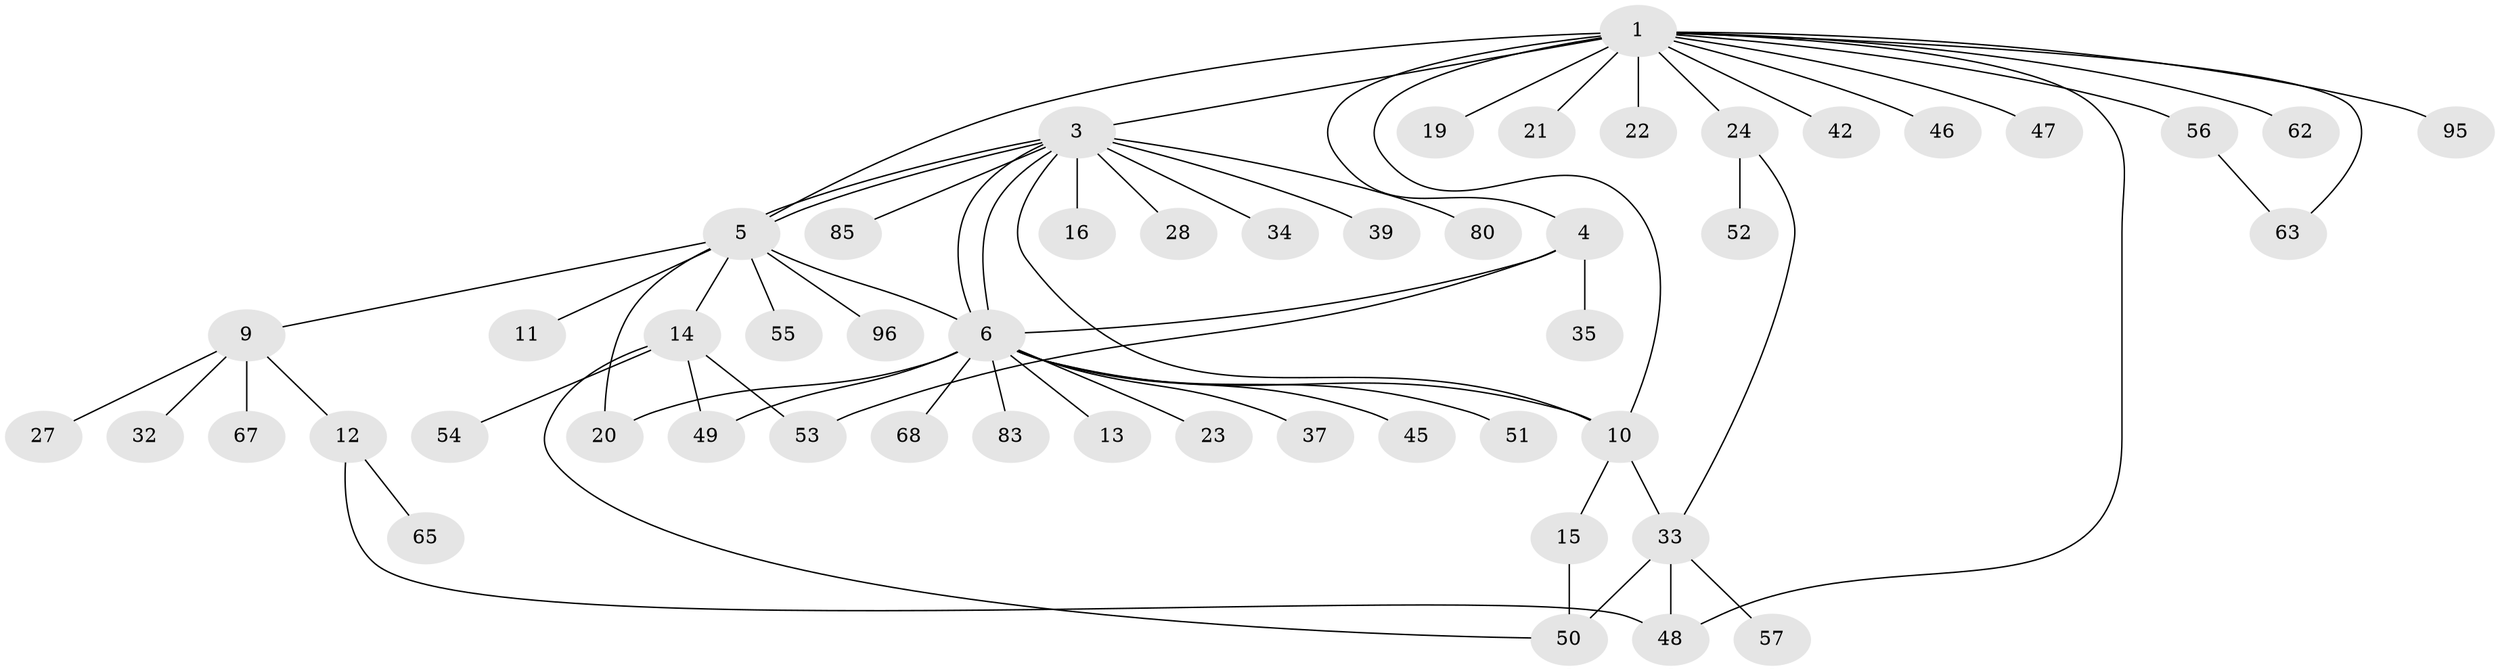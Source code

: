 // original degree distribution, {7: 0.02912621359223301, 15: 0.009708737864077669, 4: 0.02912621359223301, 9: 0.02912621359223301, 6: 0.06796116504854369, 5: 0.038834951456310676, 1: 0.5339805825242718, 3: 0.07766990291262135, 2: 0.18446601941747573}
// Generated by graph-tools (version 1.1) at 2025/14/03/09/25 04:14:36]
// undirected, 51 vertices, 66 edges
graph export_dot {
graph [start="1"]
  node [color=gray90,style=filled];
  1 [super="+2+17+44+31"];
  3;
  4;
  5 [super="+7+58"];
  6 [super="+8+18+88"];
  9 [super="+36"];
  10 [super="+25"];
  11;
  12;
  13;
  14 [super="+38+86+87"];
  15;
  16 [super="+98+71+61+43"];
  19;
  20 [super="+93"];
  21 [super="+77"];
  22;
  23;
  24;
  27;
  28;
  32;
  33 [super="+72+73+94"];
  34;
  35;
  37;
  39;
  42;
  45 [super="+59"];
  46;
  47;
  48 [super="+89+64"];
  49;
  50;
  51 [super="+101"];
  52 [super="+99"];
  53;
  54;
  55;
  56;
  57;
  62;
  63 [super="+70+78+92+82+79"];
  65;
  67;
  68;
  80;
  83;
  85;
  95;
  96;
  1 -- 19;
  1 -- 48;
  1 -- 3 [weight=3];
  1 -- 4;
  1 -- 22;
  1 -- 46;
  1 -- 95;
  1 -- 10;
  1 -- 42;
  1 -- 47 [weight=2];
  1 -- 21 [weight=2];
  1 -- 24;
  1 -- 56;
  1 -- 62;
  1 -- 63;
  1 -- 5 [weight=2];
  3 -- 5 [weight=2];
  3 -- 5;
  3 -- 6;
  3 -- 6;
  3 -- 10;
  3 -- 16;
  3 -- 28;
  3 -- 34;
  3 -- 39;
  3 -- 80;
  3 -- 85;
  4 -- 35;
  4 -- 53;
  4 -- 6;
  5 -- 9;
  5 -- 11;
  5 -- 20;
  5 -- 55;
  5 -- 96;
  5 -- 14;
  5 -- 6;
  6 -- 23;
  6 -- 68;
  6 -- 37;
  6 -- 10;
  6 -- 13;
  6 -- 45;
  6 -- 83;
  6 -- 20;
  6 -- 49;
  6 -- 51;
  9 -- 12;
  9 -- 27;
  9 -- 32;
  9 -- 67;
  10 -- 15;
  10 -- 33;
  12 -- 48;
  12 -- 65;
  14 -- 50;
  14 -- 53;
  14 -- 54;
  14 -- 49;
  15 -- 50;
  24 -- 33;
  24 -- 52;
  33 -- 48;
  33 -- 57;
  33 -- 50;
  56 -- 63;
}
